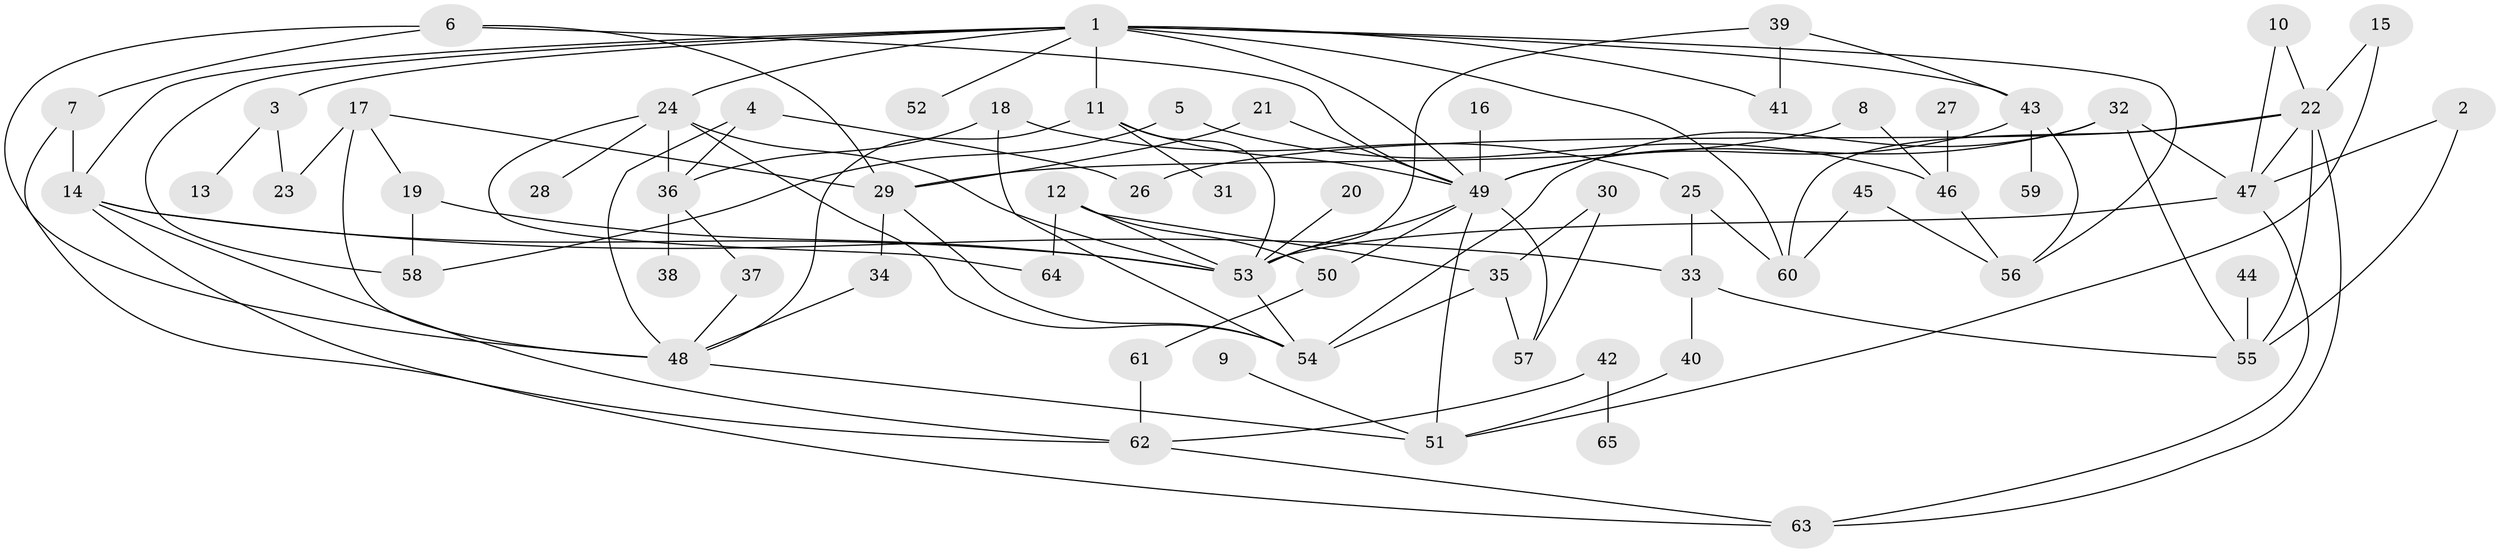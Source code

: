 // original degree distribution, {4: 0.12307692307692308, 7: 0.015384615384615385, 5: 0.09230769230769231, 6: 0.015384615384615385, 8: 0.023076923076923078, 3: 0.18461538461538463, 2: 0.34615384615384615, 1: 0.2}
// Generated by graph-tools (version 1.1) at 2025/25/03/09/25 03:25:31]
// undirected, 65 vertices, 111 edges
graph export_dot {
graph [start="1"]
  node [color=gray90,style=filled];
  1;
  2;
  3;
  4;
  5;
  6;
  7;
  8;
  9;
  10;
  11;
  12;
  13;
  14;
  15;
  16;
  17;
  18;
  19;
  20;
  21;
  22;
  23;
  24;
  25;
  26;
  27;
  28;
  29;
  30;
  31;
  32;
  33;
  34;
  35;
  36;
  37;
  38;
  39;
  40;
  41;
  42;
  43;
  44;
  45;
  46;
  47;
  48;
  49;
  50;
  51;
  52;
  53;
  54;
  55;
  56;
  57;
  58;
  59;
  60;
  61;
  62;
  63;
  64;
  65;
  1 -- 3 [weight=1.0];
  1 -- 11 [weight=1.0];
  1 -- 14 [weight=1.0];
  1 -- 24 [weight=1.0];
  1 -- 41 [weight=1.0];
  1 -- 43 [weight=1.0];
  1 -- 49 [weight=1.0];
  1 -- 52 [weight=1.0];
  1 -- 56 [weight=1.0];
  1 -- 58 [weight=1.0];
  1 -- 60 [weight=1.0];
  2 -- 47 [weight=1.0];
  2 -- 55 [weight=1.0];
  3 -- 13 [weight=1.0];
  3 -- 23 [weight=1.0];
  4 -- 26 [weight=1.0];
  4 -- 36 [weight=1.0];
  4 -- 48 [weight=1.0];
  5 -- 46 [weight=1.0];
  5 -- 58 [weight=1.0];
  6 -- 7 [weight=1.0];
  6 -- 29 [weight=1.0];
  6 -- 48 [weight=1.0];
  6 -- 49 [weight=1.0];
  7 -- 14 [weight=1.0];
  7 -- 62 [weight=1.0];
  8 -- 29 [weight=1.0];
  8 -- 46 [weight=1.0];
  9 -- 51 [weight=1.0];
  10 -- 22 [weight=1.0];
  10 -- 47 [weight=1.0];
  11 -- 31 [weight=1.0];
  11 -- 48 [weight=1.0];
  11 -- 49 [weight=1.0];
  11 -- 53 [weight=1.0];
  12 -- 35 [weight=1.0];
  12 -- 50 [weight=1.0];
  12 -- 53 [weight=1.0];
  12 -- 64 [weight=1.0];
  14 -- 33 [weight=1.0];
  14 -- 53 [weight=2.0];
  14 -- 62 [weight=1.0];
  14 -- 63 [weight=1.0];
  15 -- 22 [weight=1.0];
  15 -- 51 [weight=1.0];
  16 -- 49 [weight=1.0];
  17 -- 19 [weight=1.0];
  17 -- 23 [weight=1.0];
  17 -- 29 [weight=1.0];
  17 -- 48 [weight=2.0];
  18 -- 25 [weight=1.0];
  18 -- 36 [weight=1.0];
  18 -- 54 [weight=1.0];
  19 -- 53 [weight=1.0];
  19 -- 58 [weight=1.0];
  20 -- 53 [weight=1.0];
  21 -- 29 [weight=1.0];
  21 -- 49 [weight=1.0];
  22 -- 26 [weight=1.0];
  22 -- 47 [weight=1.0];
  22 -- 55 [weight=1.0];
  22 -- 60 [weight=1.0];
  22 -- 63 [weight=1.0];
  24 -- 28 [weight=1.0];
  24 -- 36 [weight=1.0];
  24 -- 53 [weight=1.0];
  24 -- 54 [weight=1.0];
  24 -- 64 [weight=1.0];
  25 -- 33 [weight=1.0];
  25 -- 60 [weight=1.0];
  27 -- 46 [weight=1.0];
  29 -- 34 [weight=1.0];
  29 -- 54 [weight=1.0];
  30 -- 35 [weight=1.0];
  30 -- 57 [weight=2.0];
  32 -- 47 [weight=2.0];
  32 -- 49 [weight=1.0];
  32 -- 54 [weight=1.0];
  32 -- 55 [weight=1.0];
  33 -- 40 [weight=1.0];
  33 -- 55 [weight=1.0];
  34 -- 48 [weight=1.0];
  35 -- 54 [weight=1.0];
  35 -- 57 [weight=1.0];
  36 -- 37 [weight=1.0];
  36 -- 38 [weight=1.0];
  37 -- 48 [weight=1.0];
  39 -- 41 [weight=1.0];
  39 -- 43 [weight=1.0];
  39 -- 53 [weight=1.0];
  40 -- 51 [weight=1.0];
  42 -- 62 [weight=1.0];
  42 -- 65 [weight=1.0];
  43 -- 49 [weight=1.0];
  43 -- 56 [weight=1.0];
  43 -- 59 [weight=1.0];
  44 -- 55 [weight=1.0];
  45 -- 56 [weight=1.0];
  45 -- 60 [weight=1.0];
  46 -- 56 [weight=1.0];
  47 -- 53 [weight=1.0];
  47 -- 63 [weight=1.0];
  48 -- 51 [weight=1.0];
  49 -- 50 [weight=2.0];
  49 -- 51 [weight=1.0];
  49 -- 53 [weight=1.0];
  49 -- 57 [weight=1.0];
  50 -- 61 [weight=1.0];
  53 -- 54 [weight=1.0];
  61 -- 62 [weight=1.0];
  62 -- 63 [weight=1.0];
}
